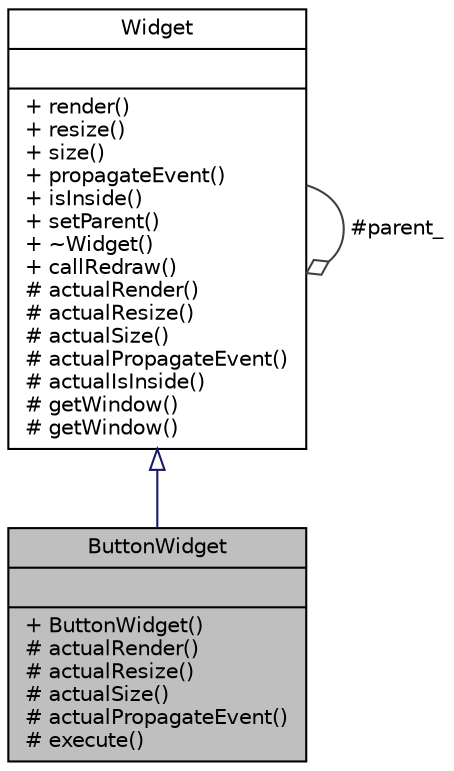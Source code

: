 digraph "ButtonWidget"
{
 // INTERACTIVE_SVG=YES
  edge [fontname="Helvetica",fontsize="10",labelfontname="Helvetica",labelfontsize="10"];
  node [fontname="Helvetica",fontsize="10",shape=record];
  Node2 [label="{ButtonWidget\n||+ ButtonWidget()\l# actualRender()\l# actualResize()\l# actualSize()\l# actualPropagateEvent()\l# execute()\l}",height=0.2,width=0.4,color="black", fillcolor="grey75", style="filled", fontcolor="black"];
  Node3 -> Node2 [dir="back",color="midnightblue",fontsize="10",style="solid",arrowtail="onormal",fontname="Helvetica"];
  Node3 [label="{Widget\n||+ render()\l+ resize()\l+ size()\l+ propagateEvent()\l+ isInside()\l+ setParent()\l+ ~Widget()\l+ callRedraw()\l# actualRender()\l# actualResize()\l# actualSize()\l# actualPropagateEvent()\l# actualIsInside()\l# getWindow()\l# getWindow()\l}",height=0.2,width=0.4,color="black", fillcolor="white", style="filled",URL="$class_widget.html",tooltip="API permettant la création d&#39;une interface graphique. "];
  Node3 -> Node3 [color="grey25",fontsize="10",style="solid",label=" #parent_" ,arrowhead="odiamond",fontname="Helvetica"];
}
